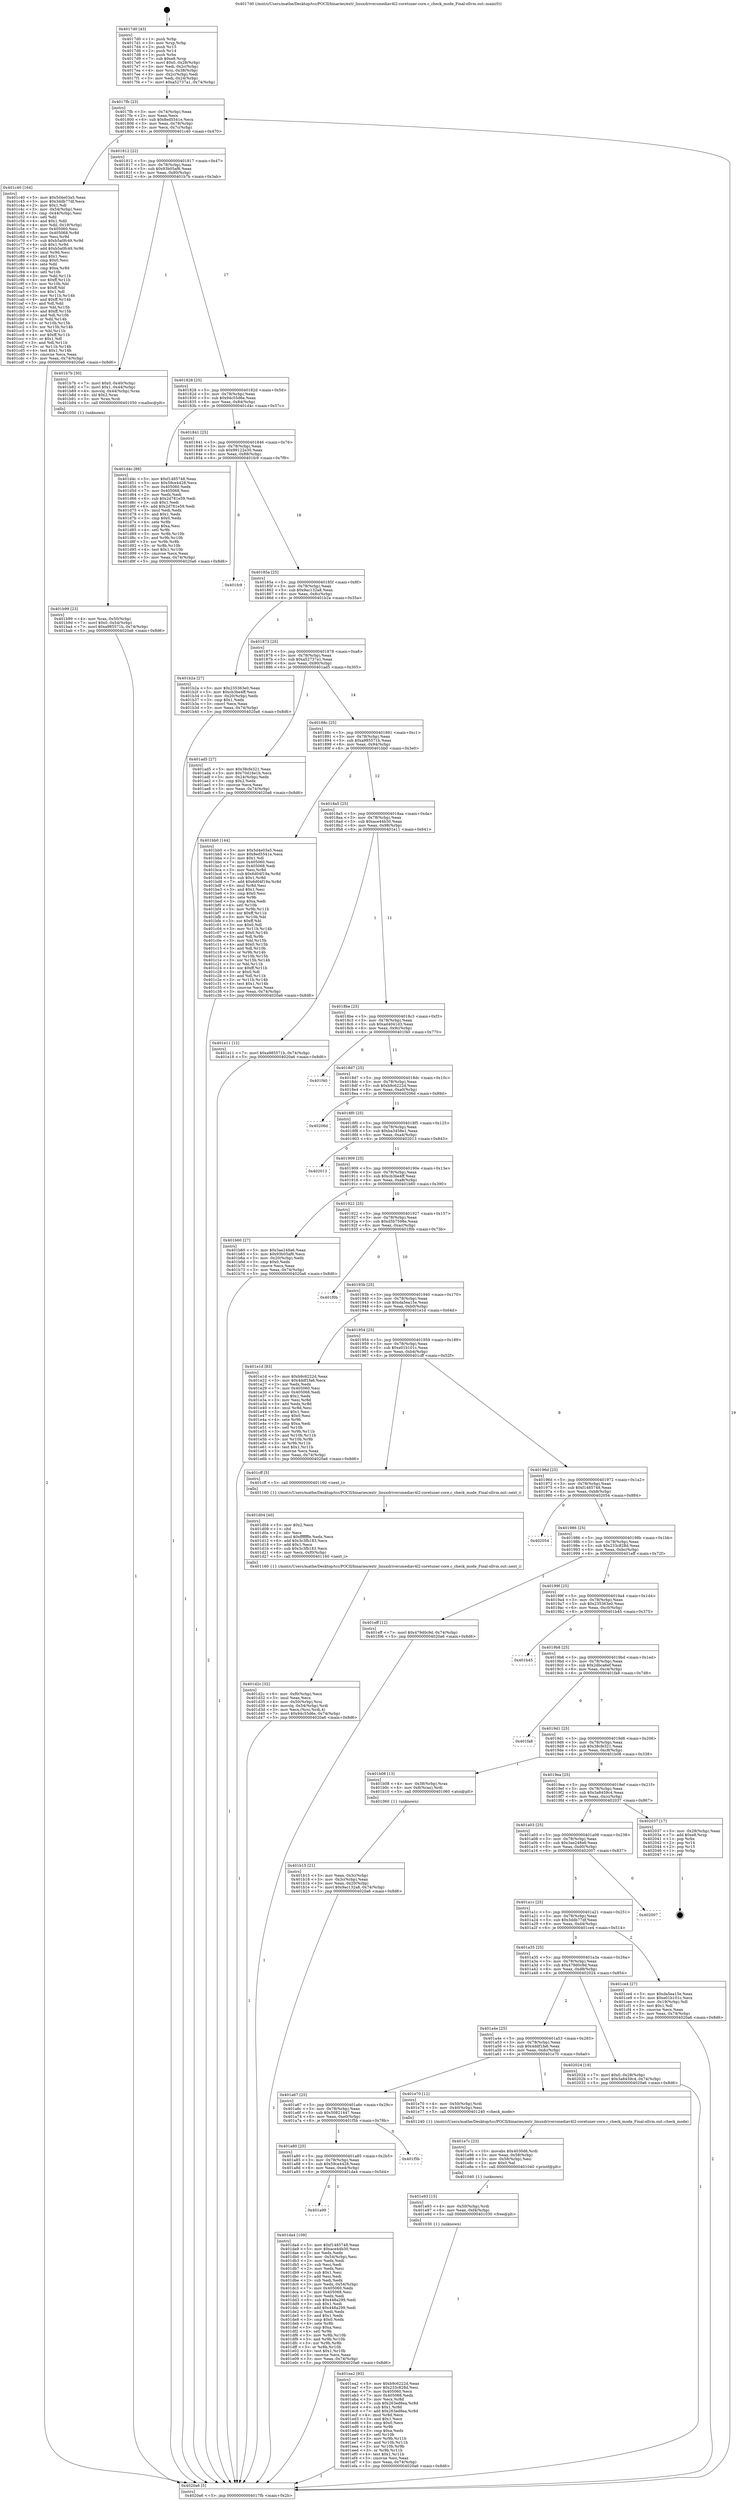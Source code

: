 digraph "0x4017d0" {
  label = "0x4017d0 (/mnt/c/Users/mathe/Desktop/tcc/POCII/binaries/extr_linuxdriversmediav4l2-coretuner-core.c_check_mode_Final-ollvm.out::main(0))"
  labelloc = "t"
  node[shape=record]

  Entry [label="",width=0.3,height=0.3,shape=circle,fillcolor=black,style=filled]
  "0x4017fb" [label="{
     0x4017fb [23]\l
     | [instrs]\l
     &nbsp;&nbsp;0x4017fb \<+3\>: mov -0x74(%rbp),%eax\l
     &nbsp;&nbsp;0x4017fe \<+2\>: mov %eax,%ecx\l
     &nbsp;&nbsp;0x401800 \<+6\>: sub $0x8ed5541e,%ecx\l
     &nbsp;&nbsp;0x401806 \<+3\>: mov %eax,-0x78(%rbp)\l
     &nbsp;&nbsp;0x401809 \<+3\>: mov %ecx,-0x7c(%rbp)\l
     &nbsp;&nbsp;0x40180c \<+6\>: je 0000000000401c40 \<main+0x470\>\l
  }"]
  "0x401c40" [label="{
     0x401c40 [164]\l
     | [instrs]\l
     &nbsp;&nbsp;0x401c40 \<+5\>: mov $0x5d4e03a5,%eax\l
     &nbsp;&nbsp;0x401c45 \<+5\>: mov $0x3ddb77df,%ecx\l
     &nbsp;&nbsp;0x401c4a \<+2\>: mov $0x1,%dl\l
     &nbsp;&nbsp;0x401c4c \<+3\>: mov -0x54(%rbp),%esi\l
     &nbsp;&nbsp;0x401c4f \<+3\>: cmp -0x44(%rbp),%esi\l
     &nbsp;&nbsp;0x401c52 \<+4\>: setl %dil\l
     &nbsp;&nbsp;0x401c56 \<+4\>: and $0x1,%dil\l
     &nbsp;&nbsp;0x401c5a \<+4\>: mov %dil,-0x19(%rbp)\l
     &nbsp;&nbsp;0x401c5e \<+7\>: mov 0x405060,%esi\l
     &nbsp;&nbsp;0x401c65 \<+8\>: mov 0x405068,%r8d\l
     &nbsp;&nbsp;0x401c6d \<+3\>: mov %esi,%r9d\l
     &nbsp;&nbsp;0x401c70 \<+7\>: sub $0xb5a0fc49,%r9d\l
     &nbsp;&nbsp;0x401c77 \<+4\>: sub $0x1,%r9d\l
     &nbsp;&nbsp;0x401c7b \<+7\>: add $0xb5a0fc49,%r9d\l
     &nbsp;&nbsp;0x401c82 \<+4\>: imul %r9d,%esi\l
     &nbsp;&nbsp;0x401c86 \<+3\>: and $0x1,%esi\l
     &nbsp;&nbsp;0x401c89 \<+3\>: cmp $0x0,%esi\l
     &nbsp;&nbsp;0x401c8c \<+4\>: sete %dil\l
     &nbsp;&nbsp;0x401c90 \<+4\>: cmp $0xa,%r8d\l
     &nbsp;&nbsp;0x401c94 \<+4\>: setl %r10b\l
     &nbsp;&nbsp;0x401c98 \<+3\>: mov %dil,%r11b\l
     &nbsp;&nbsp;0x401c9b \<+4\>: xor $0xff,%r11b\l
     &nbsp;&nbsp;0x401c9f \<+3\>: mov %r10b,%bl\l
     &nbsp;&nbsp;0x401ca2 \<+3\>: xor $0xff,%bl\l
     &nbsp;&nbsp;0x401ca5 \<+3\>: xor $0x1,%dl\l
     &nbsp;&nbsp;0x401ca8 \<+3\>: mov %r11b,%r14b\l
     &nbsp;&nbsp;0x401cab \<+4\>: and $0xff,%r14b\l
     &nbsp;&nbsp;0x401caf \<+3\>: and %dl,%dil\l
     &nbsp;&nbsp;0x401cb2 \<+3\>: mov %bl,%r15b\l
     &nbsp;&nbsp;0x401cb5 \<+4\>: and $0xff,%r15b\l
     &nbsp;&nbsp;0x401cb9 \<+3\>: and %dl,%r10b\l
     &nbsp;&nbsp;0x401cbc \<+3\>: or %dil,%r14b\l
     &nbsp;&nbsp;0x401cbf \<+3\>: or %r10b,%r15b\l
     &nbsp;&nbsp;0x401cc2 \<+3\>: xor %r15b,%r14b\l
     &nbsp;&nbsp;0x401cc5 \<+3\>: or %bl,%r11b\l
     &nbsp;&nbsp;0x401cc8 \<+4\>: xor $0xff,%r11b\l
     &nbsp;&nbsp;0x401ccc \<+3\>: or $0x1,%dl\l
     &nbsp;&nbsp;0x401ccf \<+3\>: and %dl,%r11b\l
     &nbsp;&nbsp;0x401cd2 \<+3\>: or %r11b,%r14b\l
     &nbsp;&nbsp;0x401cd5 \<+4\>: test $0x1,%r14b\l
     &nbsp;&nbsp;0x401cd9 \<+3\>: cmovne %ecx,%eax\l
     &nbsp;&nbsp;0x401cdc \<+3\>: mov %eax,-0x74(%rbp)\l
     &nbsp;&nbsp;0x401cdf \<+5\>: jmp 00000000004020a6 \<main+0x8d6\>\l
  }"]
  "0x401812" [label="{
     0x401812 [22]\l
     | [instrs]\l
     &nbsp;&nbsp;0x401812 \<+5\>: jmp 0000000000401817 \<main+0x47\>\l
     &nbsp;&nbsp;0x401817 \<+3\>: mov -0x78(%rbp),%eax\l
     &nbsp;&nbsp;0x40181a \<+5\>: sub $0x93b05af6,%eax\l
     &nbsp;&nbsp;0x40181f \<+3\>: mov %eax,-0x80(%rbp)\l
     &nbsp;&nbsp;0x401822 \<+6\>: je 0000000000401b7b \<main+0x3ab\>\l
  }"]
  Exit [label="",width=0.3,height=0.3,shape=circle,fillcolor=black,style=filled,peripheries=2]
  "0x401b7b" [label="{
     0x401b7b [30]\l
     | [instrs]\l
     &nbsp;&nbsp;0x401b7b \<+7\>: movl $0x0,-0x40(%rbp)\l
     &nbsp;&nbsp;0x401b82 \<+7\>: movl $0x1,-0x44(%rbp)\l
     &nbsp;&nbsp;0x401b89 \<+4\>: movslq -0x44(%rbp),%rax\l
     &nbsp;&nbsp;0x401b8d \<+4\>: shl $0x2,%rax\l
     &nbsp;&nbsp;0x401b91 \<+3\>: mov %rax,%rdi\l
     &nbsp;&nbsp;0x401b94 \<+5\>: call 0000000000401050 \<malloc@plt\>\l
     | [calls]\l
     &nbsp;&nbsp;0x401050 \{1\} (unknown)\l
  }"]
  "0x401828" [label="{
     0x401828 [25]\l
     | [instrs]\l
     &nbsp;&nbsp;0x401828 \<+5\>: jmp 000000000040182d \<main+0x5d\>\l
     &nbsp;&nbsp;0x40182d \<+3\>: mov -0x78(%rbp),%eax\l
     &nbsp;&nbsp;0x401830 \<+5\>: sub $0x94c55d6e,%eax\l
     &nbsp;&nbsp;0x401835 \<+6\>: mov %eax,-0x84(%rbp)\l
     &nbsp;&nbsp;0x40183b \<+6\>: je 0000000000401d4c \<main+0x57c\>\l
  }"]
  "0x401ea2" [label="{
     0x401ea2 [93]\l
     | [instrs]\l
     &nbsp;&nbsp;0x401ea2 \<+5\>: mov $0xb9c6222d,%eax\l
     &nbsp;&nbsp;0x401ea7 \<+5\>: mov $0x233c828d,%esi\l
     &nbsp;&nbsp;0x401eac \<+7\>: mov 0x405060,%ecx\l
     &nbsp;&nbsp;0x401eb3 \<+7\>: mov 0x405068,%edx\l
     &nbsp;&nbsp;0x401eba \<+3\>: mov %ecx,%r8d\l
     &nbsp;&nbsp;0x401ebd \<+7\>: sub $0x263ed8ea,%r8d\l
     &nbsp;&nbsp;0x401ec4 \<+4\>: sub $0x1,%r8d\l
     &nbsp;&nbsp;0x401ec8 \<+7\>: add $0x263ed8ea,%r8d\l
     &nbsp;&nbsp;0x401ecf \<+4\>: imul %r8d,%ecx\l
     &nbsp;&nbsp;0x401ed3 \<+3\>: and $0x1,%ecx\l
     &nbsp;&nbsp;0x401ed6 \<+3\>: cmp $0x0,%ecx\l
     &nbsp;&nbsp;0x401ed9 \<+4\>: sete %r9b\l
     &nbsp;&nbsp;0x401edd \<+3\>: cmp $0xa,%edx\l
     &nbsp;&nbsp;0x401ee0 \<+4\>: setl %r10b\l
     &nbsp;&nbsp;0x401ee4 \<+3\>: mov %r9b,%r11b\l
     &nbsp;&nbsp;0x401ee7 \<+3\>: and %r10b,%r11b\l
     &nbsp;&nbsp;0x401eea \<+3\>: xor %r10b,%r9b\l
     &nbsp;&nbsp;0x401eed \<+3\>: or %r9b,%r11b\l
     &nbsp;&nbsp;0x401ef0 \<+4\>: test $0x1,%r11b\l
     &nbsp;&nbsp;0x401ef4 \<+3\>: cmovne %esi,%eax\l
     &nbsp;&nbsp;0x401ef7 \<+3\>: mov %eax,-0x74(%rbp)\l
     &nbsp;&nbsp;0x401efa \<+5\>: jmp 00000000004020a6 \<main+0x8d6\>\l
  }"]
  "0x401d4c" [label="{
     0x401d4c [88]\l
     | [instrs]\l
     &nbsp;&nbsp;0x401d4c \<+5\>: mov $0xf1485748,%eax\l
     &nbsp;&nbsp;0x401d51 \<+5\>: mov $0x59ce4428,%ecx\l
     &nbsp;&nbsp;0x401d56 \<+7\>: mov 0x405060,%edx\l
     &nbsp;&nbsp;0x401d5d \<+7\>: mov 0x405068,%esi\l
     &nbsp;&nbsp;0x401d64 \<+2\>: mov %edx,%edi\l
     &nbsp;&nbsp;0x401d66 \<+6\>: sub $0x2d781e59,%edi\l
     &nbsp;&nbsp;0x401d6c \<+3\>: sub $0x1,%edi\l
     &nbsp;&nbsp;0x401d6f \<+6\>: add $0x2d781e59,%edi\l
     &nbsp;&nbsp;0x401d75 \<+3\>: imul %edi,%edx\l
     &nbsp;&nbsp;0x401d78 \<+3\>: and $0x1,%edx\l
     &nbsp;&nbsp;0x401d7b \<+3\>: cmp $0x0,%edx\l
     &nbsp;&nbsp;0x401d7e \<+4\>: sete %r8b\l
     &nbsp;&nbsp;0x401d82 \<+3\>: cmp $0xa,%esi\l
     &nbsp;&nbsp;0x401d85 \<+4\>: setl %r9b\l
     &nbsp;&nbsp;0x401d89 \<+3\>: mov %r8b,%r10b\l
     &nbsp;&nbsp;0x401d8c \<+3\>: and %r9b,%r10b\l
     &nbsp;&nbsp;0x401d8f \<+3\>: xor %r9b,%r8b\l
     &nbsp;&nbsp;0x401d92 \<+3\>: or %r8b,%r10b\l
     &nbsp;&nbsp;0x401d95 \<+4\>: test $0x1,%r10b\l
     &nbsp;&nbsp;0x401d99 \<+3\>: cmovne %ecx,%eax\l
     &nbsp;&nbsp;0x401d9c \<+3\>: mov %eax,-0x74(%rbp)\l
     &nbsp;&nbsp;0x401d9f \<+5\>: jmp 00000000004020a6 \<main+0x8d6\>\l
  }"]
  "0x401841" [label="{
     0x401841 [25]\l
     | [instrs]\l
     &nbsp;&nbsp;0x401841 \<+5\>: jmp 0000000000401846 \<main+0x76\>\l
     &nbsp;&nbsp;0x401846 \<+3\>: mov -0x78(%rbp),%eax\l
     &nbsp;&nbsp;0x401849 \<+5\>: sub $0x99122e30,%eax\l
     &nbsp;&nbsp;0x40184e \<+6\>: mov %eax,-0x88(%rbp)\l
     &nbsp;&nbsp;0x401854 \<+6\>: je 0000000000401fc9 \<main+0x7f9\>\l
  }"]
  "0x401e93" [label="{
     0x401e93 [15]\l
     | [instrs]\l
     &nbsp;&nbsp;0x401e93 \<+4\>: mov -0x50(%rbp),%rdi\l
     &nbsp;&nbsp;0x401e97 \<+6\>: mov %eax,-0xf4(%rbp)\l
     &nbsp;&nbsp;0x401e9d \<+5\>: call 0000000000401030 \<free@plt\>\l
     | [calls]\l
     &nbsp;&nbsp;0x401030 \{1\} (unknown)\l
  }"]
  "0x401fc9" [label="{
     0x401fc9\l
  }", style=dashed]
  "0x40185a" [label="{
     0x40185a [25]\l
     | [instrs]\l
     &nbsp;&nbsp;0x40185a \<+5\>: jmp 000000000040185f \<main+0x8f\>\l
     &nbsp;&nbsp;0x40185f \<+3\>: mov -0x78(%rbp),%eax\l
     &nbsp;&nbsp;0x401862 \<+5\>: sub $0x9ac132a8,%eax\l
     &nbsp;&nbsp;0x401867 \<+6\>: mov %eax,-0x8c(%rbp)\l
     &nbsp;&nbsp;0x40186d \<+6\>: je 0000000000401b2a \<main+0x35a\>\l
  }"]
  "0x401e7c" [label="{
     0x401e7c [23]\l
     | [instrs]\l
     &nbsp;&nbsp;0x401e7c \<+10\>: movabs $0x4030d6,%rdi\l
     &nbsp;&nbsp;0x401e86 \<+3\>: mov %eax,-0x58(%rbp)\l
     &nbsp;&nbsp;0x401e89 \<+3\>: mov -0x58(%rbp),%esi\l
     &nbsp;&nbsp;0x401e8c \<+2\>: mov $0x0,%al\l
     &nbsp;&nbsp;0x401e8e \<+5\>: call 0000000000401040 \<printf@plt\>\l
     | [calls]\l
     &nbsp;&nbsp;0x401040 \{1\} (unknown)\l
  }"]
  "0x401b2a" [label="{
     0x401b2a [27]\l
     | [instrs]\l
     &nbsp;&nbsp;0x401b2a \<+5\>: mov $0x235363e0,%eax\l
     &nbsp;&nbsp;0x401b2f \<+5\>: mov $0xcb3be4ff,%ecx\l
     &nbsp;&nbsp;0x401b34 \<+3\>: mov -0x20(%rbp),%edx\l
     &nbsp;&nbsp;0x401b37 \<+3\>: cmp $0x1,%edx\l
     &nbsp;&nbsp;0x401b3a \<+3\>: cmovl %ecx,%eax\l
     &nbsp;&nbsp;0x401b3d \<+3\>: mov %eax,-0x74(%rbp)\l
     &nbsp;&nbsp;0x401b40 \<+5\>: jmp 00000000004020a6 \<main+0x8d6\>\l
  }"]
  "0x401873" [label="{
     0x401873 [25]\l
     | [instrs]\l
     &nbsp;&nbsp;0x401873 \<+5\>: jmp 0000000000401878 \<main+0xa8\>\l
     &nbsp;&nbsp;0x401878 \<+3\>: mov -0x78(%rbp),%eax\l
     &nbsp;&nbsp;0x40187b \<+5\>: sub $0xa52737a1,%eax\l
     &nbsp;&nbsp;0x401880 \<+6\>: mov %eax,-0x90(%rbp)\l
     &nbsp;&nbsp;0x401886 \<+6\>: je 0000000000401ad5 \<main+0x305\>\l
  }"]
  "0x401a99" [label="{
     0x401a99\l
  }", style=dashed]
  "0x401ad5" [label="{
     0x401ad5 [27]\l
     | [instrs]\l
     &nbsp;&nbsp;0x401ad5 \<+5\>: mov $0x38cfe321,%eax\l
     &nbsp;&nbsp;0x401ada \<+5\>: mov $0x70d16e1b,%ecx\l
     &nbsp;&nbsp;0x401adf \<+3\>: mov -0x24(%rbp),%edx\l
     &nbsp;&nbsp;0x401ae2 \<+3\>: cmp $0x2,%edx\l
     &nbsp;&nbsp;0x401ae5 \<+3\>: cmovne %ecx,%eax\l
     &nbsp;&nbsp;0x401ae8 \<+3\>: mov %eax,-0x74(%rbp)\l
     &nbsp;&nbsp;0x401aeb \<+5\>: jmp 00000000004020a6 \<main+0x8d6\>\l
  }"]
  "0x40188c" [label="{
     0x40188c [25]\l
     | [instrs]\l
     &nbsp;&nbsp;0x40188c \<+5\>: jmp 0000000000401891 \<main+0xc1\>\l
     &nbsp;&nbsp;0x401891 \<+3\>: mov -0x78(%rbp),%eax\l
     &nbsp;&nbsp;0x401894 \<+5\>: sub $0xa985571b,%eax\l
     &nbsp;&nbsp;0x401899 \<+6\>: mov %eax,-0x94(%rbp)\l
     &nbsp;&nbsp;0x40189f \<+6\>: je 0000000000401bb0 \<main+0x3e0\>\l
  }"]
  "0x4020a6" [label="{
     0x4020a6 [5]\l
     | [instrs]\l
     &nbsp;&nbsp;0x4020a6 \<+5\>: jmp 00000000004017fb \<main+0x2b\>\l
  }"]
  "0x4017d0" [label="{
     0x4017d0 [43]\l
     | [instrs]\l
     &nbsp;&nbsp;0x4017d0 \<+1\>: push %rbp\l
     &nbsp;&nbsp;0x4017d1 \<+3\>: mov %rsp,%rbp\l
     &nbsp;&nbsp;0x4017d4 \<+2\>: push %r15\l
     &nbsp;&nbsp;0x4017d6 \<+2\>: push %r14\l
     &nbsp;&nbsp;0x4017d8 \<+1\>: push %rbx\l
     &nbsp;&nbsp;0x4017d9 \<+7\>: sub $0xe8,%rsp\l
     &nbsp;&nbsp;0x4017e0 \<+7\>: movl $0x0,-0x28(%rbp)\l
     &nbsp;&nbsp;0x4017e7 \<+3\>: mov %edi,-0x2c(%rbp)\l
     &nbsp;&nbsp;0x4017ea \<+4\>: mov %rsi,-0x38(%rbp)\l
     &nbsp;&nbsp;0x4017ee \<+3\>: mov -0x2c(%rbp),%edi\l
     &nbsp;&nbsp;0x4017f1 \<+3\>: mov %edi,-0x24(%rbp)\l
     &nbsp;&nbsp;0x4017f4 \<+7\>: movl $0xa52737a1,-0x74(%rbp)\l
  }"]
  "0x401da4" [label="{
     0x401da4 [109]\l
     | [instrs]\l
     &nbsp;&nbsp;0x401da4 \<+5\>: mov $0xf1485748,%eax\l
     &nbsp;&nbsp;0x401da9 \<+5\>: mov $0xace44b30,%ecx\l
     &nbsp;&nbsp;0x401dae \<+2\>: xor %edx,%edx\l
     &nbsp;&nbsp;0x401db0 \<+3\>: mov -0x54(%rbp),%esi\l
     &nbsp;&nbsp;0x401db3 \<+2\>: mov %edx,%edi\l
     &nbsp;&nbsp;0x401db5 \<+2\>: sub %esi,%edi\l
     &nbsp;&nbsp;0x401db7 \<+2\>: mov %edx,%esi\l
     &nbsp;&nbsp;0x401db9 \<+3\>: sub $0x1,%esi\l
     &nbsp;&nbsp;0x401dbc \<+2\>: add %esi,%edi\l
     &nbsp;&nbsp;0x401dbe \<+2\>: sub %edi,%edx\l
     &nbsp;&nbsp;0x401dc0 \<+3\>: mov %edx,-0x54(%rbp)\l
     &nbsp;&nbsp;0x401dc3 \<+7\>: mov 0x405060,%edx\l
     &nbsp;&nbsp;0x401dca \<+7\>: mov 0x405068,%esi\l
     &nbsp;&nbsp;0x401dd1 \<+2\>: mov %edx,%edi\l
     &nbsp;&nbsp;0x401dd3 \<+6\>: sub $0x448a299,%edi\l
     &nbsp;&nbsp;0x401dd9 \<+3\>: sub $0x1,%edi\l
     &nbsp;&nbsp;0x401ddc \<+6\>: add $0x448a299,%edi\l
     &nbsp;&nbsp;0x401de2 \<+3\>: imul %edi,%edx\l
     &nbsp;&nbsp;0x401de5 \<+3\>: and $0x1,%edx\l
     &nbsp;&nbsp;0x401de8 \<+3\>: cmp $0x0,%edx\l
     &nbsp;&nbsp;0x401deb \<+4\>: sete %r8b\l
     &nbsp;&nbsp;0x401def \<+3\>: cmp $0xa,%esi\l
     &nbsp;&nbsp;0x401df2 \<+4\>: setl %r9b\l
     &nbsp;&nbsp;0x401df6 \<+3\>: mov %r8b,%r10b\l
     &nbsp;&nbsp;0x401df9 \<+3\>: and %r9b,%r10b\l
     &nbsp;&nbsp;0x401dfc \<+3\>: xor %r9b,%r8b\l
     &nbsp;&nbsp;0x401dff \<+3\>: or %r8b,%r10b\l
     &nbsp;&nbsp;0x401e02 \<+4\>: test $0x1,%r10b\l
     &nbsp;&nbsp;0x401e06 \<+3\>: cmovne %ecx,%eax\l
     &nbsp;&nbsp;0x401e09 \<+3\>: mov %eax,-0x74(%rbp)\l
     &nbsp;&nbsp;0x401e0c \<+5\>: jmp 00000000004020a6 \<main+0x8d6\>\l
  }"]
  "0x401bb0" [label="{
     0x401bb0 [144]\l
     | [instrs]\l
     &nbsp;&nbsp;0x401bb0 \<+5\>: mov $0x5d4e03a5,%eax\l
     &nbsp;&nbsp;0x401bb5 \<+5\>: mov $0x8ed5541e,%ecx\l
     &nbsp;&nbsp;0x401bba \<+2\>: mov $0x1,%dl\l
     &nbsp;&nbsp;0x401bbc \<+7\>: mov 0x405060,%esi\l
     &nbsp;&nbsp;0x401bc3 \<+7\>: mov 0x405068,%edi\l
     &nbsp;&nbsp;0x401bca \<+3\>: mov %esi,%r8d\l
     &nbsp;&nbsp;0x401bcd \<+7\>: sub $0x6d04f19a,%r8d\l
     &nbsp;&nbsp;0x401bd4 \<+4\>: sub $0x1,%r8d\l
     &nbsp;&nbsp;0x401bd8 \<+7\>: add $0x6d04f19a,%r8d\l
     &nbsp;&nbsp;0x401bdf \<+4\>: imul %r8d,%esi\l
     &nbsp;&nbsp;0x401be3 \<+3\>: and $0x1,%esi\l
     &nbsp;&nbsp;0x401be6 \<+3\>: cmp $0x0,%esi\l
     &nbsp;&nbsp;0x401be9 \<+4\>: sete %r9b\l
     &nbsp;&nbsp;0x401bed \<+3\>: cmp $0xa,%edi\l
     &nbsp;&nbsp;0x401bf0 \<+4\>: setl %r10b\l
     &nbsp;&nbsp;0x401bf4 \<+3\>: mov %r9b,%r11b\l
     &nbsp;&nbsp;0x401bf7 \<+4\>: xor $0xff,%r11b\l
     &nbsp;&nbsp;0x401bfb \<+3\>: mov %r10b,%bl\l
     &nbsp;&nbsp;0x401bfe \<+3\>: xor $0xff,%bl\l
     &nbsp;&nbsp;0x401c01 \<+3\>: xor $0x0,%dl\l
     &nbsp;&nbsp;0x401c04 \<+3\>: mov %r11b,%r14b\l
     &nbsp;&nbsp;0x401c07 \<+4\>: and $0x0,%r14b\l
     &nbsp;&nbsp;0x401c0b \<+3\>: and %dl,%r9b\l
     &nbsp;&nbsp;0x401c0e \<+3\>: mov %bl,%r15b\l
     &nbsp;&nbsp;0x401c11 \<+4\>: and $0x0,%r15b\l
     &nbsp;&nbsp;0x401c15 \<+3\>: and %dl,%r10b\l
     &nbsp;&nbsp;0x401c18 \<+3\>: or %r9b,%r14b\l
     &nbsp;&nbsp;0x401c1b \<+3\>: or %r10b,%r15b\l
     &nbsp;&nbsp;0x401c1e \<+3\>: xor %r15b,%r14b\l
     &nbsp;&nbsp;0x401c21 \<+3\>: or %bl,%r11b\l
     &nbsp;&nbsp;0x401c24 \<+4\>: xor $0xff,%r11b\l
     &nbsp;&nbsp;0x401c28 \<+3\>: or $0x0,%dl\l
     &nbsp;&nbsp;0x401c2b \<+3\>: and %dl,%r11b\l
     &nbsp;&nbsp;0x401c2e \<+3\>: or %r11b,%r14b\l
     &nbsp;&nbsp;0x401c31 \<+4\>: test $0x1,%r14b\l
     &nbsp;&nbsp;0x401c35 \<+3\>: cmovne %ecx,%eax\l
     &nbsp;&nbsp;0x401c38 \<+3\>: mov %eax,-0x74(%rbp)\l
     &nbsp;&nbsp;0x401c3b \<+5\>: jmp 00000000004020a6 \<main+0x8d6\>\l
  }"]
  "0x4018a5" [label="{
     0x4018a5 [25]\l
     | [instrs]\l
     &nbsp;&nbsp;0x4018a5 \<+5\>: jmp 00000000004018aa \<main+0xda\>\l
     &nbsp;&nbsp;0x4018aa \<+3\>: mov -0x78(%rbp),%eax\l
     &nbsp;&nbsp;0x4018ad \<+5\>: sub $0xace44b30,%eax\l
     &nbsp;&nbsp;0x4018b2 \<+6\>: mov %eax,-0x98(%rbp)\l
     &nbsp;&nbsp;0x4018b8 \<+6\>: je 0000000000401e11 \<main+0x641\>\l
  }"]
  "0x401a80" [label="{
     0x401a80 [25]\l
     | [instrs]\l
     &nbsp;&nbsp;0x401a80 \<+5\>: jmp 0000000000401a85 \<main+0x2b5\>\l
     &nbsp;&nbsp;0x401a85 \<+3\>: mov -0x78(%rbp),%eax\l
     &nbsp;&nbsp;0x401a88 \<+5\>: sub $0x59ce4428,%eax\l
     &nbsp;&nbsp;0x401a8d \<+6\>: mov %eax,-0xe4(%rbp)\l
     &nbsp;&nbsp;0x401a93 \<+6\>: je 0000000000401da4 \<main+0x5d4\>\l
  }"]
  "0x401e11" [label="{
     0x401e11 [12]\l
     | [instrs]\l
     &nbsp;&nbsp;0x401e11 \<+7\>: movl $0xa985571b,-0x74(%rbp)\l
     &nbsp;&nbsp;0x401e18 \<+5\>: jmp 00000000004020a6 \<main+0x8d6\>\l
  }"]
  "0x4018be" [label="{
     0x4018be [25]\l
     | [instrs]\l
     &nbsp;&nbsp;0x4018be \<+5\>: jmp 00000000004018c3 \<main+0xf3\>\l
     &nbsp;&nbsp;0x4018c3 \<+3\>: mov -0x78(%rbp),%eax\l
     &nbsp;&nbsp;0x4018c6 \<+5\>: sub $0xad4041d3,%eax\l
     &nbsp;&nbsp;0x4018cb \<+6\>: mov %eax,-0x9c(%rbp)\l
     &nbsp;&nbsp;0x4018d1 \<+6\>: je 0000000000401f40 \<main+0x770\>\l
  }"]
  "0x401f5b" [label="{
     0x401f5b\l
  }", style=dashed]
  "0x401f40" [label="{
     0x401f40\l
  }", style=dashed]
  "0x4018d7" [label="{
     0x4018d7 [25]\l
     | [instrs]\l
     &nbsp;&nbsp;0x4018d7 \<+5\>: jmp 00000000004018dc \<main+0x10c\>\l
     &nbsp;&nbsp;0x4018dc \<+3\>: mov -0x78(%rbp),%eax\l
     &nbsp;&nbsp;0x4018df \<+5\>: sub $0xb9c6222d,%eax\l
     &nbsp;&nbsp;0x4018e4 \<+6\>: mov %eax,-0xa0(%rbp)\l
     &nbsp;&nbsp;0x4018ea \<+6\>: je 000000000040206d \<main+0x89d\>\l
  }"]
  "0x401a67" [label="{
     0x401a67 [25]\l
     | [instrs]\l
     &nbsp;&nbsp;0x401a67 \<+5\>: jmp 0000000000401a6c \<main+0x29c\>\l
     &nbsp;&nbsp;0x401a6c \<+3\>: mov -0x78(%rbp),%eax\l
     &nbsp;&nbsp;0x401a6f \<+5\>: sub $0x50821447,%eax\l
     &nbsp;&nbsp;0x401a74 \<+6\>: mov %eax,-0xe0(%rbp)\l
     &nbsp;&nbsp;0x401a7a \<+6\>: je 0000000000401f5b \<main+0x78b\>\l
  }"]
  "0x40206d" [label="{
     0x40206d\l
  }", style=dashed]
  "0x4018f0" [label="{
     0x4018f0 [25]\l
     | [instrs]\l
     &nbsp;&nbsp;0x4018f0 \<+5\>: jmp 00000000004018f5 \<main+0x125\>\l
     &nbsp;&nbsp;0x4018f5 \<+3\>: mov -0x78(%rbp),%eax\l
     &nbsp;&nbsp;0x4018f8 \<+5\>: sub $0xba3458e1,%eax\l
     &nbsp;&nbsp;0x4018fd \<+6\>: mov %eax,-0xa4(%rbp)\l
     &nbsp;&nbsp;0x401903 \<+6\>: je 0000000000402013 \<main+0x843\>\l
  }"]
  "0x401e70" [label="{
     0x401e70 [12]\l
     | [instrs]\l
     &nbsp;&nbsp;0x401e70 \<+4\>: mov -0x50(%rbp),%rdi\l
     &nbsp;&nbsp;0x401e74 \<+3\>: mov -0x40(%rbp),%esi\l
     &nbsp;&nbsp;0x401e77 \<+5\>: call 0000000000401240 \<check_mode\>\l
     | [calls]\l
     &nbsp;&nbsp;0x401240 \{1\} (/mnt/c/Users/mathe/Desktop/tcc/POCII/binaries/extr_linuxdriversmediav4l2-coretuner-core.c_check_mode_Final-ollvm.out::check_mode)\l
  }"]
  "0x402013" [label="{
     0x402013\l
  }", style=dashed]
  "0x401909" [label="{
     0x401909 [25]\l
     | [instrs]\l
     &nbsp;&nbsp;0x401909 \<+5\>: jmp 000000000040190e \<main+0x13e\>\l
     &nbsp;&nbsp;0x40190e \<+3\>: mov -0x78(%rbp),%eax\l
     &nbsp;&nbsp;0x401911 \<+5\>: sub $0xcb3be4ff,%eax\l
     &nbsp;&nbsp;0x401916 \<+6\>: mov %eax,-0xa8(%rbp)\l
     &nbsp;&nbsp;0x40191c \<+6\>: je 0000000000401b60 \<main+0x390\>\l
  }"]
  "0x401a4e" [label="{
     0x401a4e [25]\l
     | [instrs]\l
     &nbsp;&nbsp;0x401a4e \<+5\>: jmp 0000000000401a53 \<main+0x283\>\l
     &nbsp;&nbsp;0x401a53 \<+3\>: mov -0x78(%rbp),%eax\l
     &nbsp;&nbsp;0x401a56 \<+5\>: sub $0x4ddf1fa6,%eax\l
     &nbsp;&nbsp;0x401a5b \<+6\>: mov %eax,-0xdc(%rbp)\l
     &nbsp;&nbsp;0x401a61 \<+6\>: je 0000000000401e70 \<main+0x6a0\>\l
  }"]
  "0x401b60" [label="{
     0x401b60 [27]\l
     | [instrs]\l
     &nbsp;&nbsp;0x401b60 \<+5\>: mov $0x3ae248a6,%eax\l
     &nbsp;&nbsp;0x401b65 \<+5\>: mov $0x93b05af6,%ecx\l
     &nbsp;&nbsp;0x401b6a \<+3\>: mov -0x20(%rbp),%edx\l
     &nbsp;&nbsp;0x401b6d \<+3\>: cmp $0x0,%edx\l
     &nbsp;&nbsp;0x401b70 \<+3\>: cmove %ecx,%eax\l
     &nbsp;&nbsp;0x401b73 \<+3\>: mov %eax,-0x74(%rbp)\l
     &nbsp;&nbsp;0x401b76 \<+5\>: jmp 00000000004020a6 \<main+0x8d6\>\l
  }"]
  "0x401922" [label="{
     0x401922 [25]\l
     | [instrs]\l
     &nbsp;&nbsp;0x401922 \<+5\>: jmp 0000000000401927 \<main+0x157\>\l
     &nbsp;&nbsp;0x401927 \<+3\>: mov -0x78(%rbp),%eax\l
     &nbsp;&nbsp;0x40192a \<+5\>: sub $0xd5b7598e,%eax\l
     &nbsp;&nbsp;0x40192f \<+6\>: mov %eax,-0xac(%rbp)\l
     &nbsp;&nbsp;0x401935 \<+6\>: je 0000000000401f0b \<main+0x73b\>\l
  }"]
  "0x402024" [label="{
     0x402024 [19]\l
     | [instrs]\l
     &nbsp;&nbsp;0x402024 \<+7\>: movl $0x0,-0x28(%rbp)\l
     &nbsp;&nbsp;0x40202b \<+7\>: movl $0x3a8459c4,-0x74(%rbp)\l
     &nbsp;&nbsp;0x402032 \<+5\>: jmp 00000000004020a6 \<main+0x8d6\>\l
  }"]
  "0x401f0b" [label="{
     0x401f0b\l
  }", style=dashed]
  "0x40193b" [label="{
     0x40193b [25]\l
     | [instrs]\l
     &nbsp;&nbsp;0x40193b \<+5\>: jmp 0000000000401940 \<main+0x170\>\l
     &nbsp;&nbsp;0x401940 \<+3\>: mov -0x78(%rbp),%eax\l
     &nbsp;&nbsp;0x401943 \<+5\>: sub $0xda5ea15e,%eax\l
     &nbsp;&nbsp;0x401948 \<+6\>: mov %eax,-0xb0(%rbp)\l
     &nbsp;&nbsp;0x40194e \<+6\>: je 0000000000401e1d \<main+0x64d\>\l
  }"]
  "0x401d2c" [label="{
     0x401d2c [32]\l
     | [instrs]\l
     &nbsp;&nbsp;0x401d2c \<+6\>: mov -0xf0(%rbp),%ecx\l
     &nbsp;&nbsp;0x401d32 \<+3\>: imul %eax,%ecx\l
     &nbsp;&nbsp;0x401d35 \<+4\>: mov -0x50(%rbp),%rsi\l
     &nbsp;&nbsp;0x401d39 \<+4\>: movslq -0x54(%rbp),%rdi\l
     &nbsp;&nbsp;0x401d3d \<+3\>: mov %ecx,(%rsi,%rdi,4)\l
     &nbsp;&nbsp;0x401d40 \<+7\>: movl $0x94c55d6e,-0x74(%rbp)\l
     &nbsp;&nbsp;0x401d47 \<+5\>: jmp 00000000004020a6 \<main+0x8d6\>\l
  }"]
  "0x401e1d" [label="{
     0x401e1d [83]\l
     | [instrs]\l
     &nbsp;&nbsp;0x401e1d \<+5\>: mov $0xb9c6222d,%eax\l
     &nbsp;&nbsp;0x401e22 \<+5\>: mov $0x4ddf1fa6,%ecx\l
     &nbsp;&nbsp;0x401e27 \<+2\>: xor %edx,%edx\l
     &nbsp;&nbsp;0x401e29 \<+7\>: mov 0x405060,%esi\l
     &nbsp;&nbsp;0x401e30 \<+7\>: mov 0x405068,%edi\l
     &nbsp;&nbsp;0x401e37 \<+3\>: sub $0x1,%edx\l
     &nbsp;&nbsp;0x401e3a \<+3\>: mov %esi,%r8d\l
     &nbsp;&nbsp;0x401e3d \<+3\>: add %edx,%r8d\l
     &nbsp;&nbsp;0x401e40 \<+4\>: imul %r8d,%esi\l
     &nbsp;&nbsp;0x401e44 \<+3\>: and $0x1,%esi\l
     &nbsp;&nbsp;0x401e47 \<+3\>: cmp $0x0,%esi\l
     &nbsp;&nbsp;0x401e4a \<+4\>: sete %r9b\l
     &nbsp;&nbsp;0x401e4e \<+3\>: cmp $0xa,%edi\l
     &nbsp;&nbsp;0x401e51 \<+4\>: setl %r10b\l
     &nbsp;&nbsp;0x401e55 \<+3\>: mov %r9b,%r11b\l
     &nbsp;&nbsp;0x401e58 \<+3\>: and %r10b,%r11b\l
     &nbsp;&nbsp;0x401e5b \<+3\>: xor %r10b,%r9b\l
     &nbsp;&nbsp;0x401e5e \<+3\>: or %r9b,%r11b\l
     &nbsp;&nbsp;0x401e61 \<+4\>: test $0x1,%r11b\l
     &nbsp;&nbsp;0x401e65 \<+3\>: cmovne %ecx,%eax\l
     &nbsp;&nbsp;0x401e68 \<+3\>: mov %eax,-0x74(%rbp)\l
     &nbsp;&nbsp;0x401e6b \<+5\>: jmp 00000000004020a6 \<main+0x8d6\>\l
  }"]
  "0x401954" [label="{
     0x401954 [25]\l
     | [instrs]\l
     &nbsp;&nbsp;0x401954 \<+5\>: jmp 0000000000401959 \<main+0x189\>\l
     &nbsp;&nbsp;0x401959 \<+3\>: mov -0x78(%rbp),%eax\l
     &nbsp;&nbsp;0x40195c \<+5\>: sub $0xe01b101c,%eax\l
     &nbsp;&nbsp;0x401961 \<+6\>: mov %eax,-0xb4(%rbp)\l
     &nbsp;&nbsp;0x401967 \<+6\>: je 0000000000401cff \<main+0x52f\>\l
  }"]
  "0x401d04" [label="{
     0x401d04 [40]\l
     | [instrs]\l
     &nbsp;&nbsp;0x401d04 \<+5\>: mov $0x2,%ecx\l
     &nbsp;&nbsp;0x401d09 \<+1\>: cltd\l
     &nbsp;&nbsp;0x401d0a \<+2\>: idiv %ecx\l
     &nbsp;&nbsp;0x401d0c \<+6\>: imul $0xfffffffe,%edx,%ecx\l
     &nbsp;&nbsp;0x401d12 \<+6\>: add $0x3c3fb183,%ecx\l
     &nbsp;&nbsp;0x401d18 \<+3\>: add $0x1,%ecx\l
     &nbsp;&nbsp;0x401d1b \<+6\>: sub $0x3c3fb183,%ecx\l
     &nbsp;&nbsp;0x401d21 \<+6\>: mov %ecx,-0xf0(%rbp)\l
     &nbsp;&nbsp;0x401d27 \<+5\>: call 0000000000401160 \<next_i\>\l
     | [calls]\l
     &nbsp;&nbsp;0x401160 \{1\} (/mnt/c/Users/mathe/Desktop/tcc/POCII/binaries/extr_linuxdriversmediav4l2-coretuner-core.c_check_mode_Final-ollvm.out::next_i)\l
  }"]
  "0x401cff" [label="{
     0x401cff [5]\l
     | [instrs]\l
     &nbsp;&nbsp;0x401cff \<+5\>: call 0000000000401160 \<next_i\>\l
     | [calls]\l
     &nbsp;&nbsp;0x401160 \{1\} (/mnt/c/Users/mathe/Desktop/tcc/POCII/binaries/extr_linuxdriversmediav4l2-coretuner-core.c_check_mode_Final-ollvm.out::next_i)\l
  }"]
  "0x40196d" [label="{
     0x40196d [25]\l
     | [instrs]\l
     &nbsp;&nbsp;0x40196d \<+5\>: jmp 0000000000401972 \<main+0x1a2\>\l
     &nbsp;&nbsp;0x401972 \<+3\>: mov -0x78(%rbp),%eax\l
     &nbsp;&nbsp;0x401975 \<+5\>: sub $0xf1485748,%eax\l
     &nbsp;&nbsp;0x40197a \<+6\>: mov %eax,-0xb8(%rbp)\l
     &nbsp;&nbsp;0x401980 \<+6\>: je 0000000000402054 \<main+0x884\>\l
  }"]
  "0x401a35" [label="{
     0x401a35 [25]\l
     | [instrs]\l
     &nbsp;&nbsp;0x401a35 \<+5\>: jmp 0000000000401a3a \<main+0x26a\>\l
     &nbsp;&nbsp;0x401a3a \<+3\>: mov -0x78(%rbp),%eax\l
     &nbsp;&nbsp;0x401a3d \<+5\>: sub $0x479d0c9d,%eax\l
     &nbsp;&nbsp;0x401a42 \<+6\>: mov %eax,-0xd8(%rbp)\l
     &nbsp;&nbsp;0x401a48 \<+6\>: je 0000000000402024 \<main+0x854\>\l
  }"]
  "0x402054" [label="{
     0x402054\l
  }", style=dashed]
  "0x401986" [label="{
     0x401986 [25]\l
     | [instrs]\l
     &nbsp;&nbsp;0x401986 \<+5\>: jmp 000000000040198b \<main+0x1bb\>\l
     &nbsp;&nbsp;0x40198b \<+3\>: mov -0x78(%rbp),%eax\l
     &nbsp;&nbsp;0x40198e \<+5\>: sub $0x233c828d,%eax\l
     &nbsp;&nbsp;0x401993 \<+6\>: mov %eax,-0xbc(%rbp)\l
     &nbsp;&nbsp;0x401999 \<+6\>: je 0000000000401eff \<main+0x72f\>\l
  }"]
  "0x401ce4" [label="{
     0x401ce4 [27]\l
     | [instrs]\l
     &nbsp;&nbsp;0x401ce4 \<+5\>: mov $0xda5ea15e,%eax\l
     &nbsp;&nbsp;0x401ce9 \<+5\>: mov $0xe01b101c,%ecx\l
     &nbsp;&nbsp;0x401cee \<+3\>: mov -0x19(%rbp),%dl\l
     &nbsp;&nbsp;0x401cf1 \<+3\>: test $0x1,%dl\l
     &nbsp;&nbsp;0x401cf4 \<+3\>: cmovne %ecx,%eax\l
     &nbsp;&nbsp;0x401cf7 \<+3\>: mov %eax,-0x74(%rbp)\l
     &nbsp;&nbsp;0x401cfa \<+5\>: jmp 00000000004020a6 \<main+0x8d6\>\l
  }"]
  "0x401eff" [label="{
     0x401eff [12]\l
     | [instrs]\l
     &nbsp;&nbsp;0x401eff \<+7\>: movl $0x479d0c9d,-0x74(%rbp)\l
     &nbsp;&nbsp;0x401f06 \<+5\>: jmp 00000000004020a6 \<main+0x8d6\>\l
  }"]
  "0x40199f" [label="{
     0x40199f [25]\l
     | [instrs]\l
     &nbsp;&nbsp;0x40199f \<+5\>: jmp 00000000004019a4 \<main+0x1d4\>\l
     &nbsp;&nbsp;0x4019a4 \<+3\>: mov -0x78(%rbp),%eax\l
     &nbsp;&nbsp;0x4019a7 \<+5\>: sub $0x235363e0,%eax\l
     &nbsp;&nbsp;0x4019ac \<+6\>: mov %eax,-0xc0(%rbp)\l
     &nbsp;&nbsp;0x4019b2 \<+6\>: je 0000000000401b45 \<main+0x375\>\l
  }"]
  "0x401a1c" [label="{
     0x401a1c [25]\l
     | [instrs]\l
     &nbsp;&nbsp;0x401a1c \<+5\>: jmp 0000000000401a21 \<main+0x251\>\l
     &nbsp;&nbsp;0x401a21 \<+3\>: mov -0x78(%rbp),%eax\l
     &nbsp;&nbsp;0x401a24 \<+5\>: sub $0x3ddb77df,%eax\l
     &nbsp;&nbsp;0x401a29 \<+6\>: mov %eax,-0xd4(%rbp)\l
     &nbsp;&nbsp;0x401a2f \<+6\>: je 0000000000401ce4 \<main+0x514\>\l
  }"]
  "0x401b45" [label="{
     0x401b45\l
  }", style=dashed]
  "0x4019b8" [label="{
     0x4019b8 [25]\l
     | [instrs]\l
     &nbsp;&nbsp;0x4019b8 \<+5\>: jmp 00000000004019bd \<main+0x1ed\>\l
     &nbsp;&nbsp;0x4019bd \<+3\>: mov -0x78(%rbp),%eax\l
     &nbsp;&nbsp;0x4019c0 \<+5\>: sub $0x2dbca6ef,%eax\l
     &nbsp;&nbsp;0x4019c5 \<+6\>: mov %eax,-0xc4(%rbp)\l
     &nbsp;&nbsp;0x4019cb \<+6\>: je 0000000000401fa8 \<main+0x7d8\>\l
  }"]
  "0x402007" [label="{
     0x402007\l
  }", style=dashed]
  "0x401fa8" [label="{
     0x401fa8\l
  }", style=dashed]
  "0x4019d1" [label="{
     0x4019d1 [25]\l
     | [instrs]\l
     &nbsp;&nbsp;0x4019d1 \<+5\>: jmp 00000000004019d6 \<main+0x206\>\l
     &nbsp;&nbsp;0x4019d6 \<+3\>: mov -0x78(%rbp),%eax\l
     &nbsp;&nbsp;0x4019d9 \<+5\>: sub $0x38cfe321,%eax\l
     &nbsp;&nbsp;0x4019de \<+6\>: mov %eax,-0xc8(%rbp)\l
     &nbsp;&nbsp;0x4019e4 \<+6\>: je 0000000000401b08 \<main+0x338\>\l
  }"]
  "0x401a03" [label="{
     0x401a03 [25]\l
     | [instrs]\l
     &nbsp;&nbsp;0x401a03 \<+5\>: jmp 0000000000401a08 \<main+0x238\>\l
     &nbsp;&nbsp;0x401a08 \<+3\>: mov -0x78(%rbp),%eax\l
     &nbsp;&nbsp;0x401a0b \<+5\>: sub $0x3ae248a6,%eax\l
     &nbsp;&nbsp;0x401a10 \<+6\>: mov %eax,-0xd0(%rbp)\l
     &nbsp;&nbsp;0x401a16 \<+6\>: je 0000000000402007 \<main+0x837\>\l
  }"]
  "0x401b08" [label="{
     0x401b08 [13]\l
     | [instrs]\l
     &nbsp;&nbsp;0x401b08 \<+4\>: mov -0x38(%rbp),%rax\l
     &nbsp;&nbsp;0x401b0c \<+4\>: mov 0x8(%rax),%rdi\l
     &nbsp;&nbsp;0x401b10 \<+5\>: call 0000000000401060 \<atoi@plt\>\l
     | [calls]\l
     &nbsp;&nbsp;0x401060 \{1\} (unknown)\l
  }"]
  "0x4019ea" [label="{
     0x4019ea [25]\l
     | [instrs]\l
     &nbsp;&nbsp;0x4019ea \<+5\>: jmp 00000000004019ef \<main+0x21f\>\l
     &nbsp;&nbsp;0x4019ef \<+3\>: mov -0x78(%rbp),%eax\l
     &nbsp;&nbsp;0x4019f2 \<+5\>: sub $0x3a8459c4,%eax\l
     &nbsp;&nbsp;0x4019f7 \<+6\>: mov %eax,-0xcc(%rbp)\l
     &nbsp;&nbsp;0x4019fd \<+6\>: je 0000000000402037 \<main+0x867\>\l
  }"]
  "0x401b15" [label="{
     0x401b15 [21]\l
     | [instrs]\l
     &nbsp;&nbsp;0x401b15 \<+3\>: mov %eax,-0x3c(%rbp)\l
     &nbsp;&nbsp;0x401b18 \<+3\>: mov -0x3c(%rbp),%eax\l
     &nbsp;&nbsp;0x401b1b \<+3\>: mov %eax,-0x20(%rbp)\l
     &nbsp;&nbsp;0x401b1e \<+7\>: movl $0x9ac132a8,-0x74(%rbp)\l
     &nbsp;&nbsp;0x401b25 \<+5\>: jmp 00000000004020a6 \<main+0x8d6\>\l
  }"]
  "0x401b99" [label="{
     0x401b99 [23]\l
     | [instrs]\l
     &nbsp;&nbsp;0x401b99 \<+4\>: mov %rax,-0x50(%rbp)\l
     &nbsp;&nbsp;0x401b9d \<+7\>: movl $0x0,-0x54(%rbp)\l
     &nbsp;&nbsp;0x401ba4 \<+7\>: movl $0xa985571b,-0x74(%rbp)\l
     &nbsp;&nbsp;0x401bab \<+5\>: jmp 00000000004020a6 \<main+0x8d6\>\l
  }"]
  "0x402037" [label="{
     0x402037 [17]\l
     | [instrs]\l
     &nbsp;&nbsp;0x402037 \<+3\>: mov -0x28(%rbp),%eax\l
     &nbsp;&nbsp;0x40203a \<+7\>: add $0xe8,%rsp\l
     &nbsp;&nbsp;0x402041 \<+1\>: pop %rbx\l
     &nbsp;&nbsp;0x402042 \<+2\>: pop %r14\l
     &nbsp;&nbsp;0x402044 \<+2\>: pop %r15\l
     &nbsp;&nbsp;0x402046 \<+1\>: pop %rbp\l
     &nbsp;&nbsp;0x402047 \<+1\>: ret\l
  }"]
  Entry -> "0x4017d0" [label=" 1"]
  "0x4017fb" -> "0x401c40" [label=" 2"]
  "0x4017fb" -> "0x401812" [label=" 18"]
  "0x402037" -> Exit [label=" 1"]
  "0x401812" -> "0x401b7b" [label=" 1"]
  "0x401812" -> "0x401828" [label=" 17"]
  "0x402024" -> "0x4020a6" [label=" 1"]
  "0x401828" -> "0x401d4c" [label=" 1"]
  "0x401828" -> "0x401841" [label=" 16"]
  "0x401eff" -> "0x4020a6" [label=" 1"]
  "0x401841" -> "0x401fc9" [label=" 0"]
  "0x401841" -> "0x40185a" [label=" 16"]
  "0x401ea2" -> "0x4020a6" [label=" 1"]
  "0x40185a" -> "0x401b2a" [label=" 1"]
  "0x40185a" -> "0x401873" [label=" 15"]
  "0x401e93" -> "0x401ea2" [label=" 1"]
  "0x401873" -> "0x401ad5" [label=" 1"]
  "0x401873" -> "0x40188c" [label=" 14"]
  "0x401ad5" -> "0x4020a6" [label=" 1"]
  "0x4017d0" -> "0x4017fb" [label=" 1"]
  "0x4020a6" -> "0x4017fb" [label=" 19"]
  "0x401e7c" -> "0x401e93" [label=" 1"]
  "0x40188c" -> "0x401bb0" [label=" 2"]
  "0x40188c" -> "0x4018a5" [label=" 12"]
  "0x401e70" -> "0x401e7c" [label=" 1"]
  "0x4018a5" -> "0x401e11" [label=" 1"]
  "0x4018a5" -> "0x4018be" [label=" 11"]
  "0x401e11" -> "0x4020a6" [label=" 1"]
  "0x4018be" -> "0x401f40" [label=" 0"]
  "0x4018be" -> "0x4018d7" [label=" 11"]
  "0x401da4" -> "0x4020a6" [label=" 1"]
  "0x4018d7" -> "0x40206d" [label=" 0"]
  "0x4018d7" -> "0x4018f0" [label=" 11"]
  "0x401a80" -> "0x401da4" [label=" 1"]
  "0x4018f0" -> "0x402013" [label=" 0"]
  "0x4018f0" -> "0x401909" [label=" 11"]
  "0x401e1d" -> "0x4020a6" [label=" 1"]
  "0x401909" -> "0x401b60" [label=" 1"]
  "0x401909" -> "0x401922" [label=" 10"]
  "0x401a67" -> "0x401f5b" [label=" 0"]
  "0x401922" -> "0x401f0b" [label=" 0"]
  "0x401922" -> "0x40193b" [label=" 10"]
  "0x401a80" -> "0x401a99" [label=" 0"]
  "0x40193b" -> "0x401e1d" [label=" 1"]
  "0x40193b" -> "0x401954" [label=" 9"]
  "0x401a4e" -> "0x401e70" [label=" 1"]
  "0x401954" -> "0x401cff" [label=" 1"]
  "0x401954" -> "0x40196d" [label=" 8"]
  "0x401a67" -> "0x401a80" [label=" 1"]
  "0x40196d" -> "0x402054" [label=" 0"]
  "0x40196d" -> "0x401986" [label=" 8"]
  "0x401a35" -> "0x401a4e" [label=" 2"]
  "0x401986" -> "0x401eff" [label=" 1"]
  "0x401986" -> "0x40199f" [label=" 7"]
  "0x401a35" -> "0x402024" [label=" 1"]
  "0x40199f" -> "0x401b45" [label=" 0"]
  "0x40199f" -> "0x4019b8" [label=" 7"]
  "0x401d4c" -> "0x4020a6" [label=" 1"]
  "0x4019b8" -> "0x401fa8" [label=" 0"]
  "0x4019b8" -> "0x4019d1" [label=" 7"]
  "0x401d2c" -> "0x4020a6" [label=" 1"]
  "0x4019d1" -> "0x401b08" [label=" 1"]
  "0x4019d1" -> "0x4019ea" [label=" 6"]
  "0x401b08" -> "0x401b15" [label=" 1"]
  "0x401b15" -> "0x4020a6" [label=" 1"]
  "0x401b2a" -> "0x4020a6" [label=" 1"]
  "0x401b60" -> "0x4020a6" [label=" 1"]
  "0x401b7b" -> "0x401b99" [label=" 1"]
  "0x401b99" -> "0x4020a6" [label=" 1"]
  "0x401bb0" -> "0x4020a6" [label=" 2"]
  "0x401c40" -> "0x4020a6" [label=" 2"]
  "0x401cff" -> "0x401d04" [label=" 1"]
  "0x4019ea" -> "0x402037" [label=" 1"]
  "0x4019ea" -> "0x401a03" [label=" 5"]
  "0x401d04" -> "0x401d2c" [label=" 1"]
  "0x401a03" -> "0x402007" [label=" 0"]
  "0x401a03" -> "0x401a1c" [label=" 5"]
  "0x401a4e" -> "0x401a67" [label=" 1"]
  "0x401a1c" -> "0x401ce4" [label=" 2"]
  "0x401a1c" -> "0x401a35" [label=" 3"]
  "0x401ce4" -> "0x4020a6" [label=" 2"]
}
